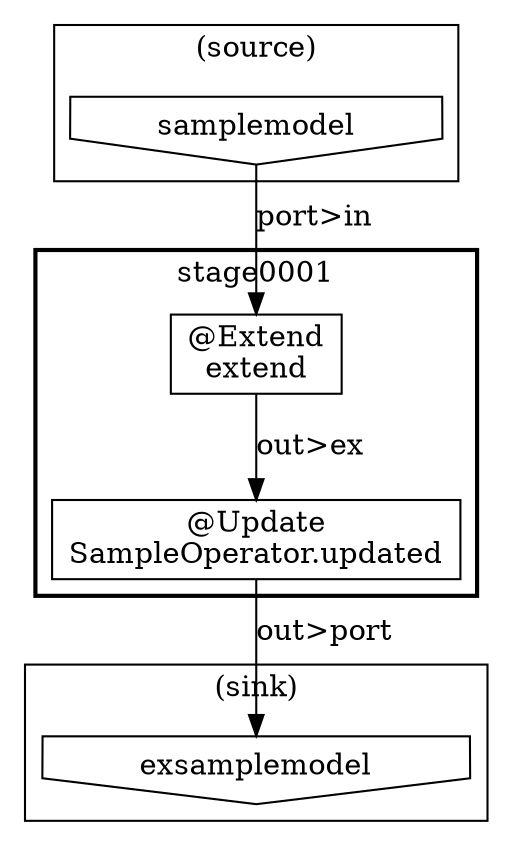 digraph {
    subgraph "cluster_58dce881-2462-4c4a-b402-3ab156d87054" {
        label = "stage0001";
        style = bold;
        "ff5f5398-f894-4bd6-82c0-6efec31ca9df" [shape=box, label="@Extend\nextend"];
        "f04c7b55-2370-45ec-9e83-1bf78a3dd6c0" [shape=box, label="@Update\nSampleOperator.updated"];
    }
    subgraph "cluster_78f72e47-17b3-4606-98b2-5c86c6136955" {
        label = "(source)";
        "8a816cab-46ca-47cb-a003-bb3eddde7d63" [shape=invhouse, label="samplemodel"];
    }
    subgraph "cluster_aba078d2-e558-4ba3-bb59-ba42593c358a" {
        label = "(sink)";
        "a5c17cd6-0305-4b9c-b131-7ee238710432" [shape=invhouse, label="exsamplemodel"];
    }
    "f04c7b55-2370-45ec-9e83-1bf78a3dd6c0" -> "a5c17cd6-0305-4b9c-b131-7ee238710432" [label="out>port"];
    "ff5f5398-f894-4bd6-82c0-6efec31ca9df" -> "f04c7b55-2370-45ec-9e83-1bf78a3dd6c0" [label="out>ex"];
    "8a816cab-46ca-47cb-a003-bb3eddde7d63" -> "ff5f5398-f894-4bd6-82c0-6efec31ca9df" [label="port>in"];
}
